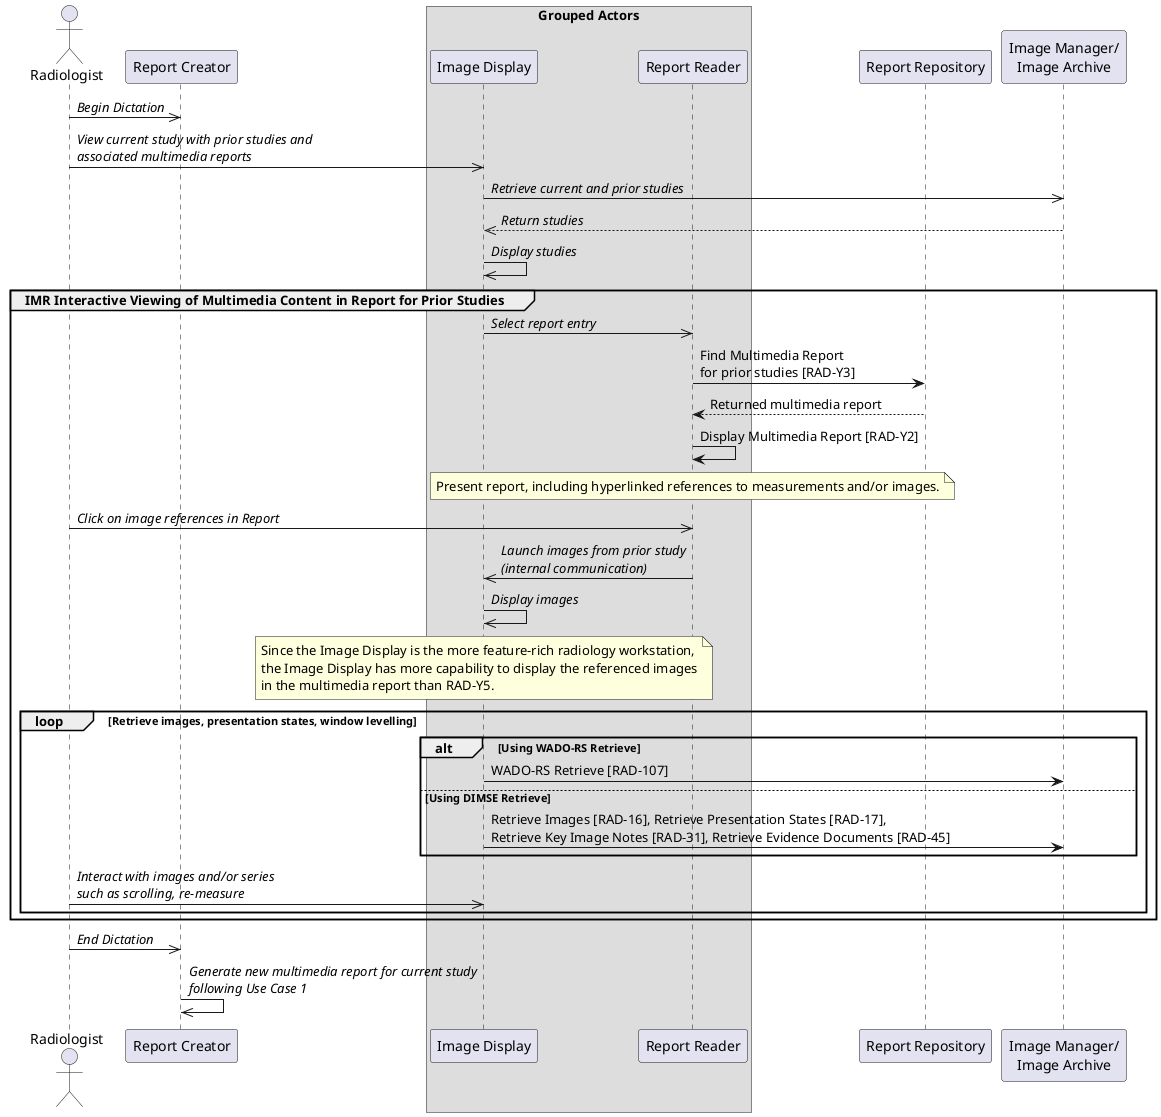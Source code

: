 @startuml

actor Radiologist as Radiologist

participant "Report Creator" as RCreator

box Grouped Actors
participant "Image Display" as Display
participant "Report Reader" as Reader
end box

participant "Report Repository" as Repo
participant "Image Manager/\nImage Archive" as Archive

Radiologist->>RCreator: //Begin Dictation//
Radiologist->>Display: //View current study with prior studies and//\n//associated multimedia reports//
Display->>Archive: //Retrieve current and prior studies//
Archive-->>Display: //Return studies//
Display->>Display: //Display studies//

group IMR Interactive Viewing of Multimedia Content in Report for Prior Studies
Display->>Reader: //Select report entry//
Reader->Repo: Find Multimedia Report\nfor prior studies [RAD-Y3]
Repo-->Reader: Returned multimedia report
Reader->Reader: Display Multimedia Report [RAD-Y2]

note over Reader
Present report, including hyperlinked references to measurements and/or images.
end note

Radiologist->>Reader: //Click on image references in Report//
Reader->>Display: //Launch images from prior study//\n//(internal communication)//
Display->>Display: //Display images//
note over Display
Since the Image Display is the more feature-rich radiology workstation,
the Image Display has more capability to display the referenced images
in the multimedia report than RAD-Y5.
end note

loop Retrieve images, presentation states, window levelling
alt Using WADO-RS Retrieve
Display->Archive: WADO-RS Retrieve [RAD-107]
else Using DIMSE Retrieve
Display->Archive: Retrieve Images [RAD-16], Retrieve Presentation States [RAD-17],\nRetrieve Key Image Notes [RAD-31], Retrieve Evidence Documents [RAD-45]
end

Radiologist->>Display: //Interact with images and/or series//\n//such as scrolling, re-measure//
end loop

end

Radiologist->>RCreator: //End Dictation//
RCreator->>RCreator: //Generate new multimedia report for current study//\n//following Use Case 1//


@enduml